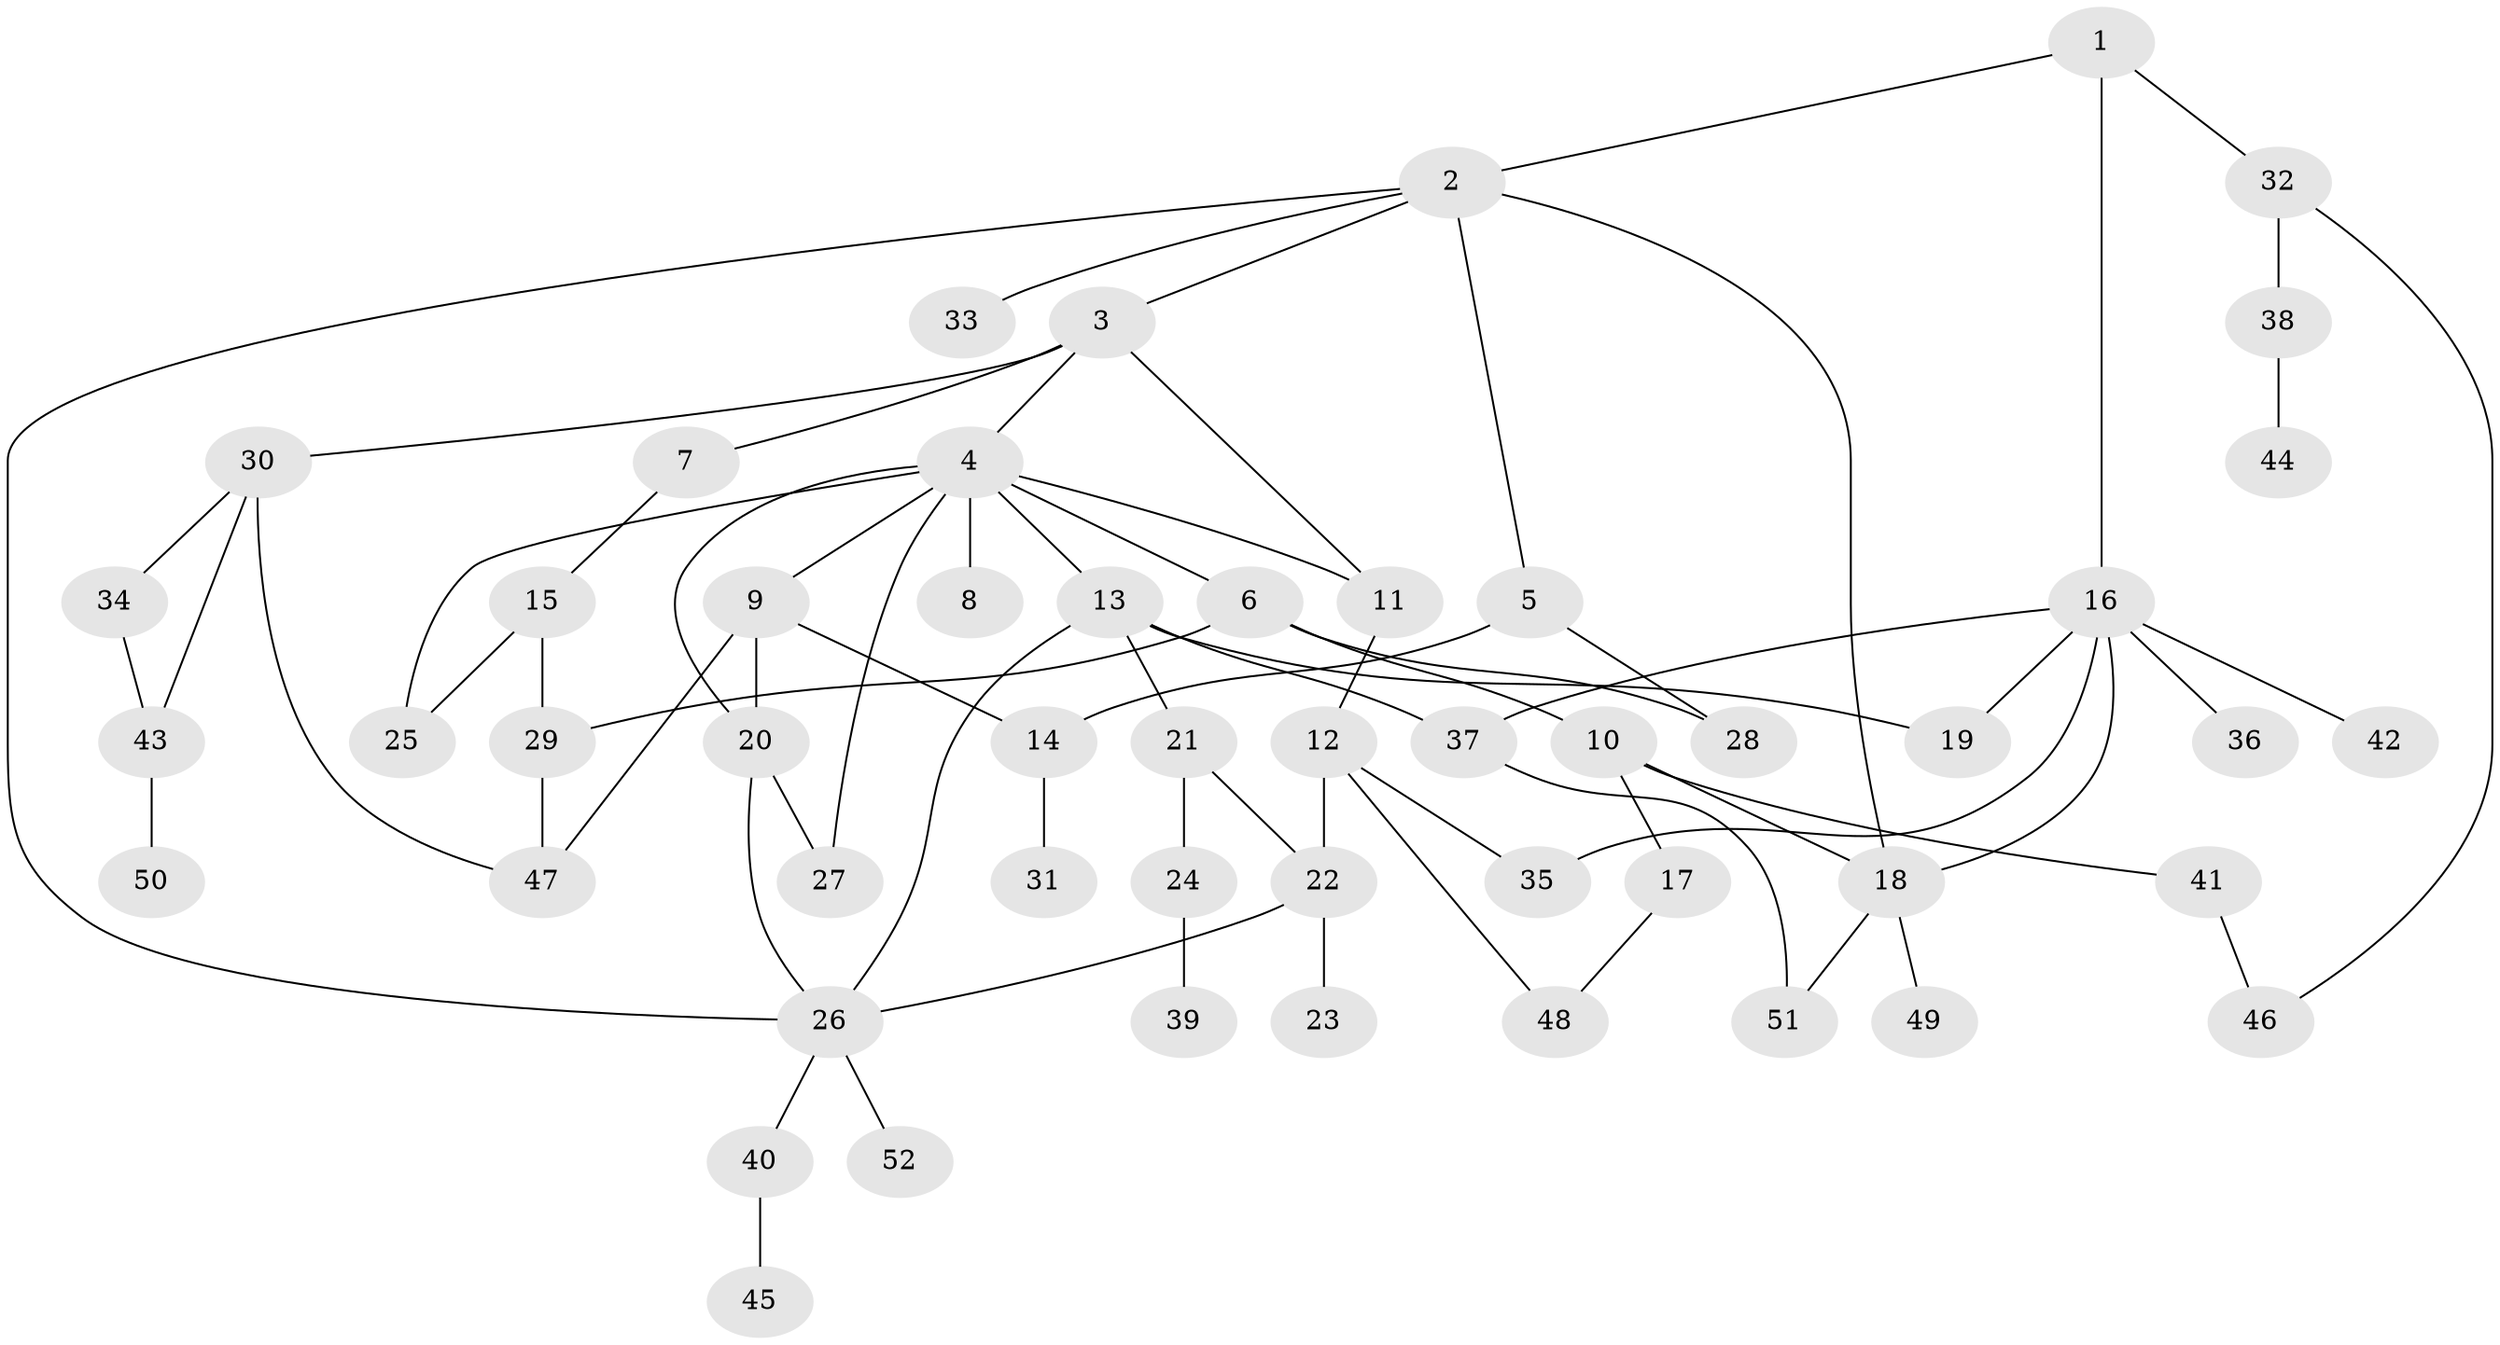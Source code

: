 // Generated by graph-tools (version 1.1) at 2025/10/02/27/25 16:10:51]
// undirected, 52 vertices, 73 edges
graph export_dot {
graph [start="1"]
  node [color=gray90,style=filled];
  1;
  2;
  3;
  4;
  5;
  6;
  7;
  8;
  9;
  10;
  11;
  12;
  13;
  14;
  15;
  16;
  17;
  18;
  19;
  20;
  21;
  22;
  23;
  24;
  25;
  26;
  27;
  28;
  29;
  30;
  31;
  32;
  33;
  34;
  35;
  36;
  37;
  38;
  39;
  40;
  41;
  42;
  43;
  44;
  45;
  46;
  47;
  48;
  49;
  50;
  51;
  52;
  1 -- 2;
  1 -- 16;
  1 -- 32;
  2 -- 3;
  2 -- 5;
  2 -- 18;
  2 -- 33;
  2 -- 26;
  3 -- 4;
  3 -- 7;
  3 -- 11;
  3 -- 30;
  4 -- 6;
  4 -- 8;
  4 -- 9;
  4 -- 13;
  4 -- 11;
  4 -- 25;
  4 -- 27;
  4 -- 20;
  5 -- 28;
  5 -- 14;
  6 -- 10;
  6 -- 29;
  6 -- 28;
  7 -- 15;
  9 -- 14;
  9 -- 20;
  9 -- 47;
  10 -- 17;
  10 -- 41;
  10 -- 18;
  11 -- 12;
  12 -- 35;
  12 -- 48;
  12 -- 22;
  13 -- 21;
  13 -- 37;
  13 -- 19;
  13 -- 26;
  14 -- 31;
  15 -- 25;
  15 -- 29;
  16 -- 19;
  16 -- 36;
  16 -- 42;
  16 -- 35;
  16 -- 18;
  16 -- 37;
  17 -- 48;
  18 -- 49;
  18 -- 51;
  20 -- 26;
  20 -- 27;
  21 -- 22;
  21 -- 24;
  22 -- 23;
  22 -- 26;
  24 -- 39;
  26 -- 40;
  26 -- 52;
  29 -- 47;
  30 -- 34;
  30 -- 43;
  30 -- 47;
  32 -- 38;
  32 -- 46;
  34 -- 43;
  37 -- 51;
  38 -- 44;
  40 -- 45;
  41 -- 46;
  43 -- 50;
}
